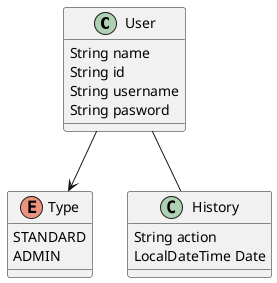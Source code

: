 @startuml user
class User {
    String name
    String id
    String username 
    String pasword
}

enum Type {
    STANDARD
    ADMIN
}

User --> Type

class History {
    String action 
    LocalDateTime Date
}

User -- History

@enduml